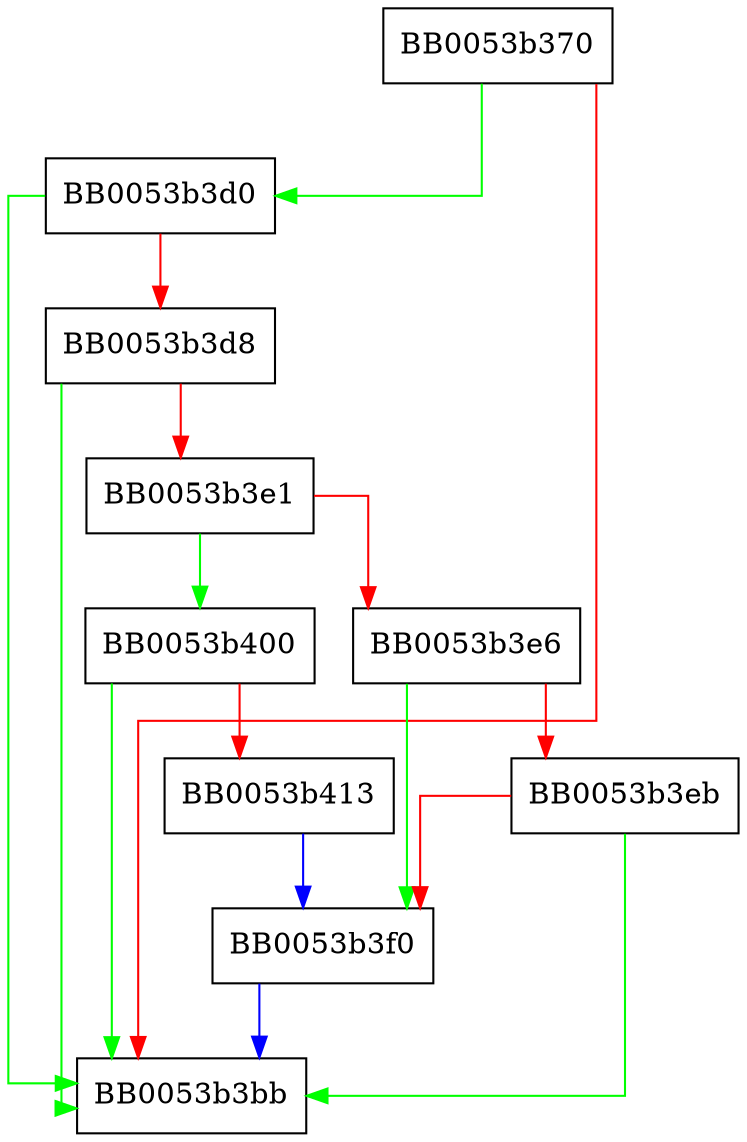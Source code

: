 digraph sock_puts {
  node [shape="box"];
  graph [splines=ortho];
  BB0053b370 -> BB0053b3d0 [color="green"];
  BB0053b370 -> BB0053b3bb [color="red"];
  BB0053b3d0 -> BB0053b3bb [color="green"];
  BB0053b3d0 -> BB0053b3d8 [color="red"];
  BB0053b3d8 -> BB0053b3bb [color="green"];
  BB0053b3d8 -> BB0053b3e1 [color="red"];
  BB0053b3e1 -> BB0053b400 [color="green"];
  BB0053b3e1 -> BB0053b3e6 [color="red"];
  BB0053b3e6 -> BB0053b3f0 [color="green"];
  BB0053b3e6 -> BB0053b3eb [color="red"];
  BB0053b3eb -> BB0053b3bb [color="green"];
  BB0053b3eb -> BB0053b3f0 [color="red"];
  BB0053b3f0 -> BB0053b3bb [color="blue"];
  BB0053b400 -> BB0053b3bb [color="green"];
  BB0053b400 -> BB0053b413 [color="red"];
  BB0053b413 -> BB0053b3f0 [color="blue"];
}